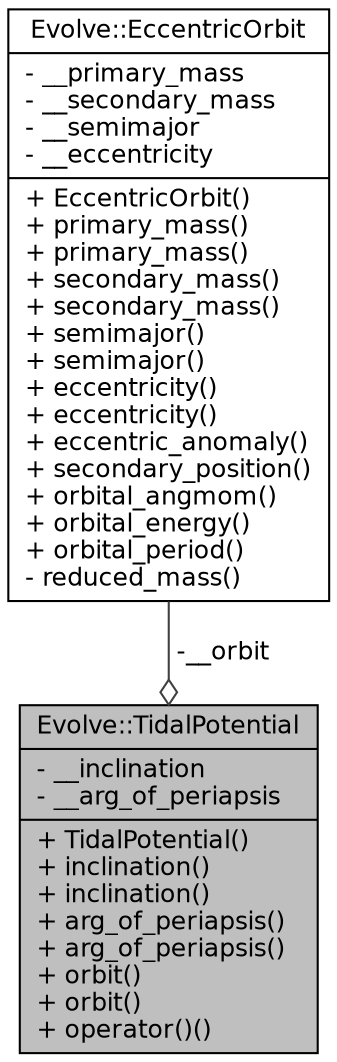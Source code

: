 digraph "Evolve::TidalPotential"
{
 // INTERACTIVE_SVG=YES
  edge [fontname="Helvetica",fontsize="12",labelfontname="Helvetica",labelfontsize="12"];
  node [fontname="Helvetica",fontsize="12",shape=record];
  Node1 [label="{Evolve::TidalPotential\n|- __inclination\l- __arg_of_periapsis\l|+ TidalPotential()\l+ inclination()\l+ inclination()\l+ arg_of_periapsis()\l+ arg_of_periapsis()\l+ orbit()\l+ orbit()\l+ operator()()\l}",height=0.2,width=0.4,color="black", fillcolor="grey75", style="filled", fontcolor="black"];
  Node2 -> Node1 [color="grey25",fontsize="12",style="solid",label=" -__orbit" ,arrowhead="odiamond",fontname="Helvetica"];
  Node2 [label="{Evolve::EccentricOrbit\n|- __primary_mass\l- __secondary_mass\l- __semimajor\l- __eccentricity\l|+ EccentricOrbit()\l+ primary_mass()\l+ primary_mass()\l+ secondary_mass()\l+ secondary_mass()\l+ semimajor()\l+ semimajor()\l+ eccentricity()\l+ eccentricity()\l+ eccentric_anomaly()\l+ secondary_position()\l+ orbital_angmom()\l+ orbital_energy()\l+ orbital_period()\l- reduced_mass()\l}",height=0.2,width=0.4,color="black", fillcolor="white", style="filled",URL="$classEvolve_1_1EccentricOrbit.html",tooltip="Basic description of two bodies in an eccentric orbit. "];
}
